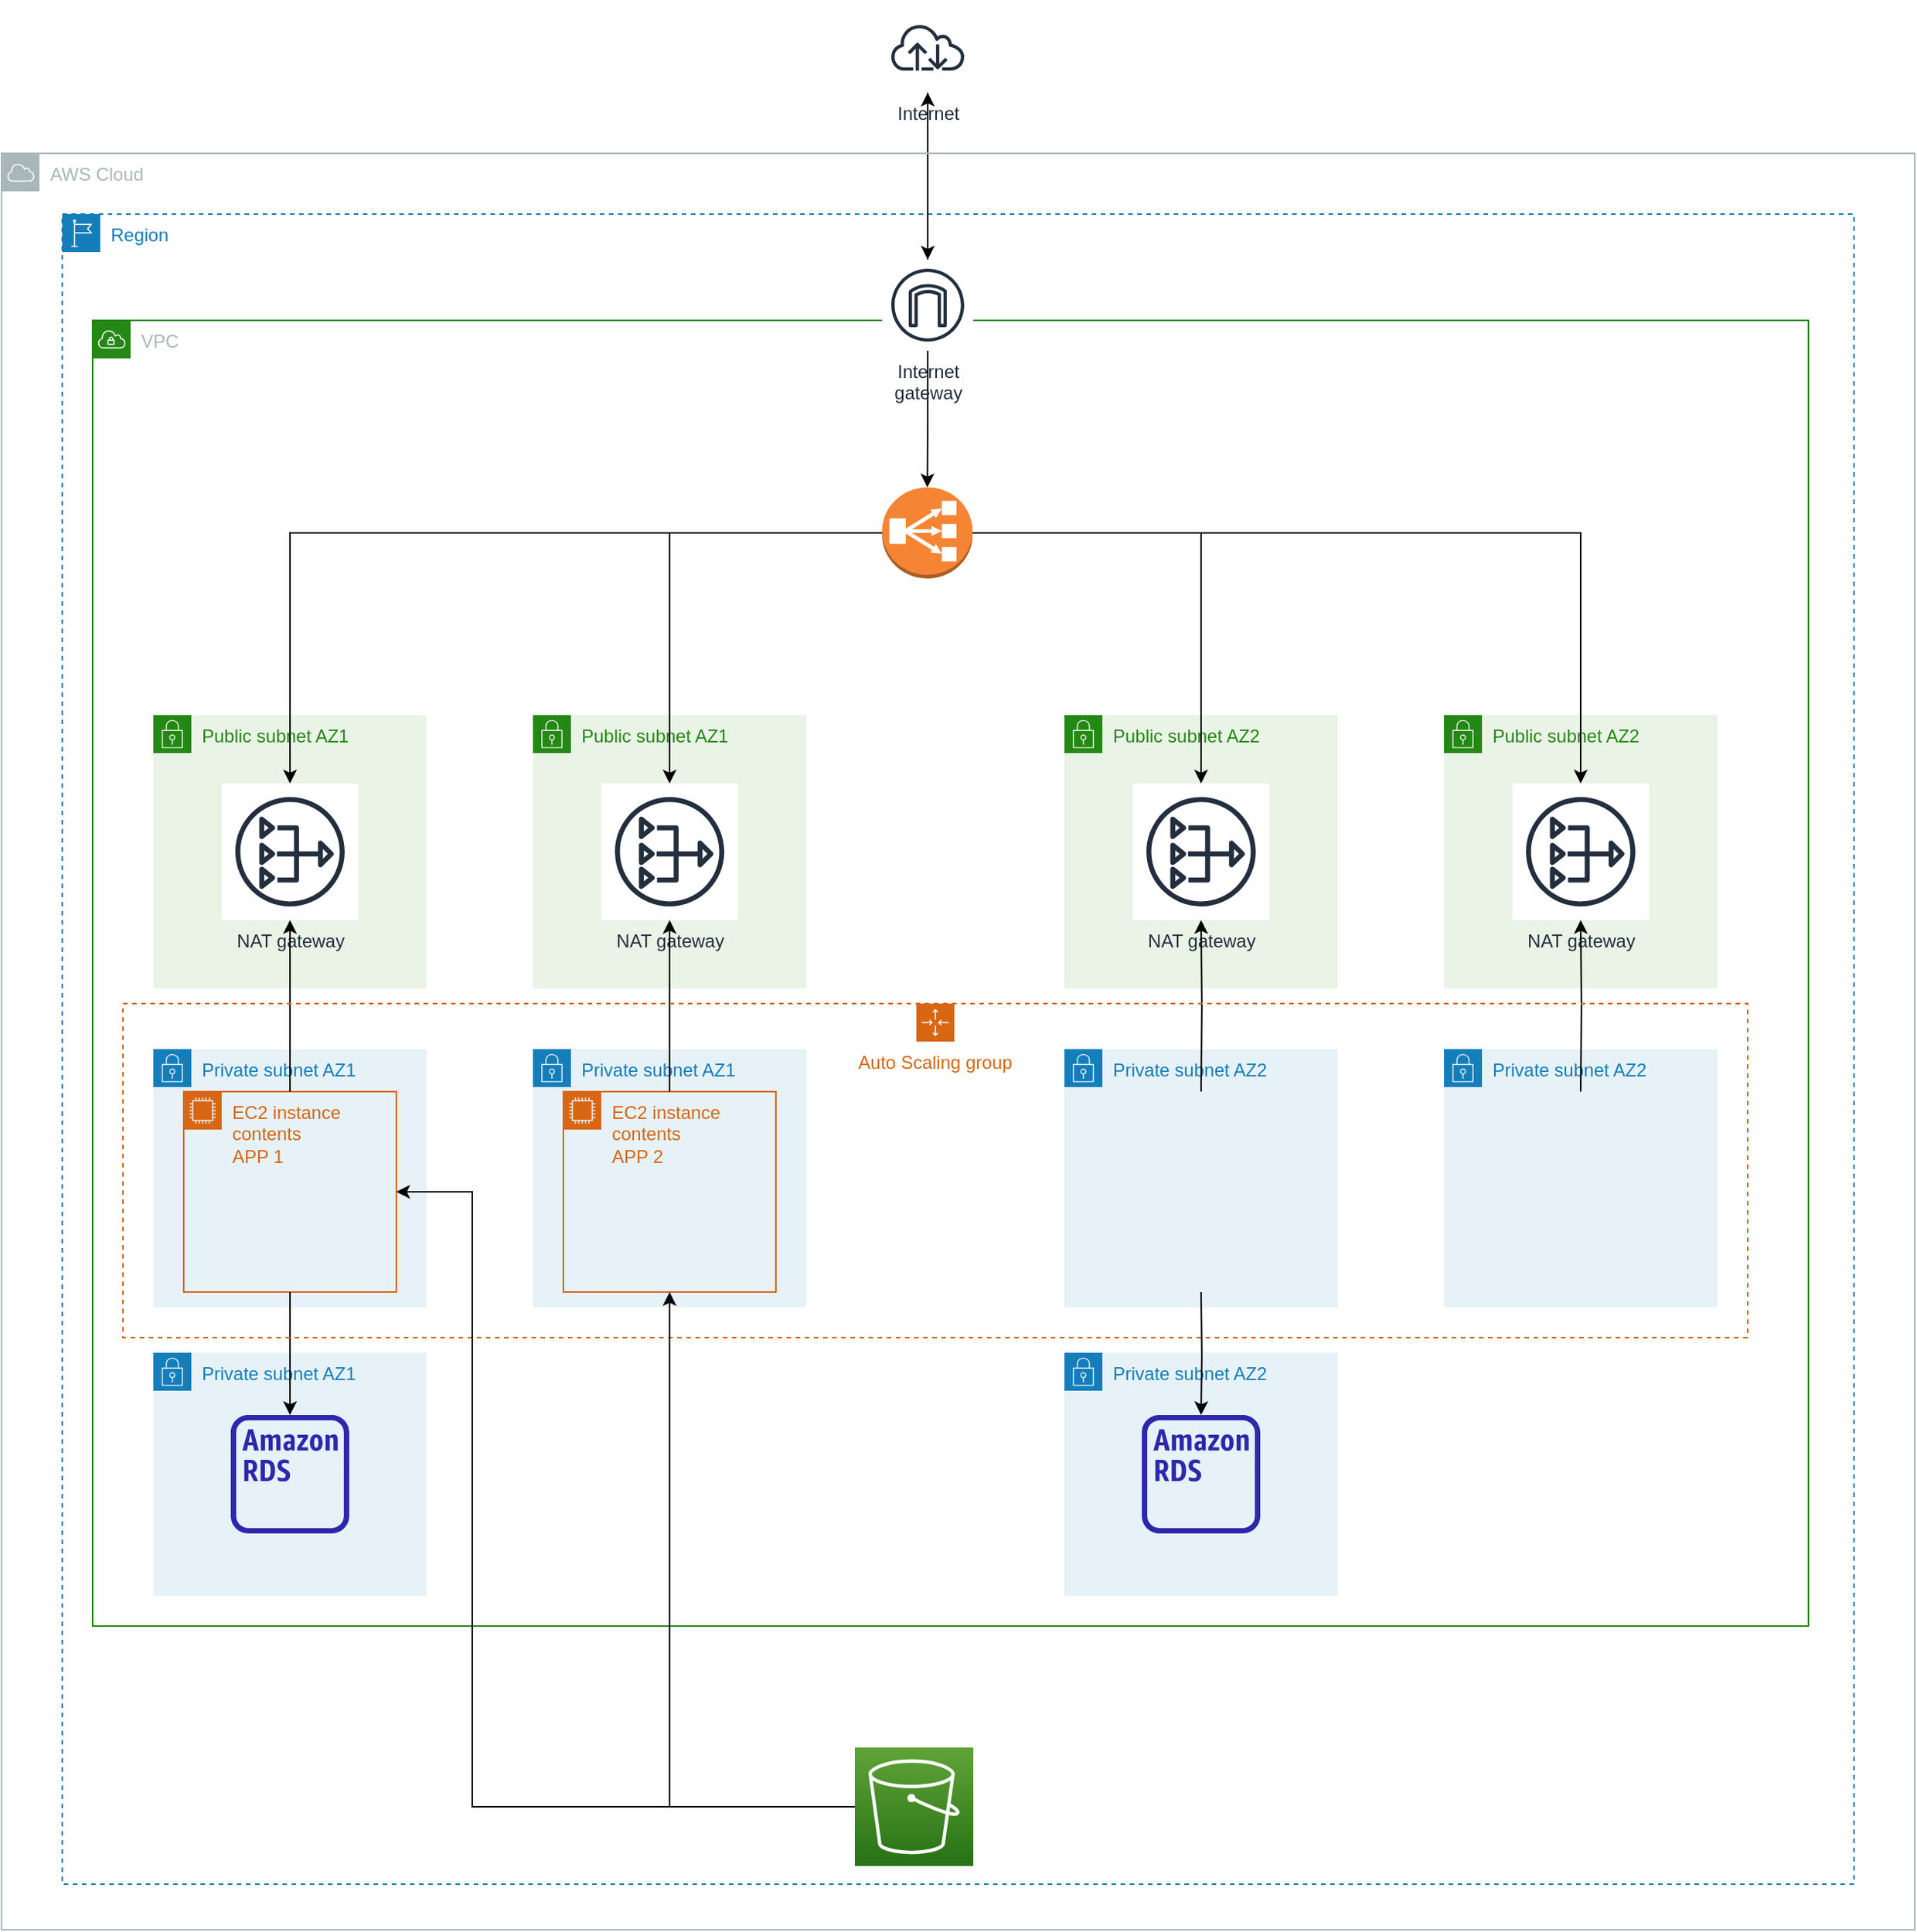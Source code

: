 <mxfile version="21.2.1" type="github">
  <diagram name="Page-1" id="FdOQBbUwAX1r84FCQm9W">
    <mxGraphModel dx="2212" dy="1866" grid="1" gridSize="10" guides="1" tooltips="1" connect="1" arrows="1" fold="1" page="1" pageScale="1" pageWidth="850" pageHeight="1100" math="0" shadow="0">
      <root>
        <mxCell id="0" />
        <mxCell id="1" parent="0" />
        <mxCell id="qebsEq_7ca0wQ7MxTER3-10" value="Region" style="points=[[0,0],[0.25,0],[0.5,0],[0.75,0],[1,0],[1,0.25],[1,0.5],[1,0.75],[1,1],[0.75,1],[0.5,1],[0.25,1],[0,1],[0,0.75],[0,0.5],[0,0.25]];outlineConnect=0;gradientColor=none;html=1;whiteSpace=wrap;fontSize=12;fontStyle=0;container=1;pointerEvents=0;collapsible=0;recursiveResize=0;shape=mxgraph.aws4.group;grIcon=mxgraph.aws4.group_region;strokeColor=#147EBA;fillColor=none;verticalAlign=top;align=left;spacingLeft=30;fontColor=#147EBA;dashed=1;" parent="1" vertex="1">
          <mxGeometry x="-730" y="-60" width="1180" height="1100" as="geometry" />
        </mxCell>
        <mxCell id="qebsEq_7ca0wQ7MxTER3-11" value="VPC" style="points=[[0,0],[0.25,0],[0.5,0],[0.75,0],[1,0],[1,0.25],[1,0.5],[1,0.75],[1,1],[0.75,1],[0.5,1],[0.25,1],[0,1],[0,0.75],[0,0.5],[0,0.25]];outlineConnect=0;gradientColor=none;html=1;whiteSpace=wrap;fontSize=12;fontStyle=0;container=1;pointerEvents=0;collapsible=0;recursiveResize=0;shape=mxgraph.aws4.group;grIcon=mxgraph.aws4.group_vpc;strokeColor=#248814;fillColor=none;verticalAlign=top;align=left;spacingLeft=30;fontColor=#AAB7B8;dashed=0;" parent="qebsEq_7ca0wQ7MxTER3-10" vertex="1">
          <mxGeometry x="20" y="70" width="1130" height="860" as="geometry" />
        </mxCell>
        <mxCell id="qebsEq_7ca0wQ7MxTER3-2" value="Private subnet AZ1" style="points=[[0,0],[0.25,0],[0.5,0],[0.75,0],[1,0],[1,0.25],[1,0.5],[1,0.75],[1,1],[0.75,1],[0.5,1],[0.25,1],[0,1],[0,0.75],[0,0.5],[0,0.25]];outlineConnect=0;gradientColor=none;html=1;whiteSpace=wrap;fontSize=12;fontStyle=0;container=1;pointerEvents=0;collapsible=0;recursiveResize=0;shape=mxgraph.aws4.group;grIcon=mxgraph.aws4.group_security_group;grStroke=0;strokeColor=#147EBA;fillColor=#E6F2F8;verticalAlign=top;align=left;spacingLeft=30;fontColor=#147EBA;dashed=0;" parent="qebsEq_7ca0wQ7MxTER3-11" vertex="1">
          <mxGeometry x="40" y="680" width="180" height="160" as="geometry" />
        </mxCell>
        <mxCell id="tAG9gb_CcZfoCZVC7N3f-12" value="" style="sketch=0;outlineConnect=0;fontColor=#232F3E;gradientColor=none;fillColor=#2E27AD;strokeColor=none;dashed=0;verticalLabelPosition=bottom;verticalAlign=top;align=center;html=1;fontSize=12;fontStyle=0;aspect=fixed;pointerEvents=1;shape=mxgraph.aws4.rds_instance_alt;" parent="qebsEq_7ca0wQ7MxTER3-2" vertex="1">
          <mxGeometry x="51" y="41" width="78" height="78" as="geometry" />
        </mxCell>
        <mxCell id="qebsEq_7ca0wQ7MxTER3-3" value="Public subnet AZ1 " style="points=[[0,0],[0.25,0],[0.5,0],[0.75,0],[1,0],[1,0.25],[1,0.5],[1,0.75],[1,1],[0.75,1],[0.5,1],[0.25,1],[0,1],[0,0.75],[0,0.5],[0,0.25]];outlineConnect=0;gradientColor=none;html=1;whiteSpace=wrap;fontSize=12;fontStyle=0;container=1;pointerEvents=0;collapsible=0;recursiveResize=0;shape=mxgraph.aws4.group;grIcon=mxgraph.aws4.group_security_group;grStroke=0;strokeColor=#248814;fillColor=#E9F3E6;verticalAlign=top;align=left;spacingLeft=30;fontColor=#248814;dashed=0;" parent="qebsEq_7ca0wQ7MxTER3-11" vertex="1">
          <mxGeometry x="40" y="260" width="180" height="180" as="geometry" />
        </mxCell>
        <mxCell id="tAG9gb_CcZfoCZVC7N3f-16" value="NAT gateway" style="sketch=0;outlineConnect=0;fontColor=#232F3E;gradientColor=none;strokeColor=#232F3E;fillColor=#ffffff;dashed=0;verticalLabelPosition=bottom;verticalAlign=top;align=center;html=1;fontSize=12;fontStyle=0;aspect=fixed;shape=mxgraph.aws4.resourceIcon;resIcon=mxgraph.aws4.nat_gateway;" parent="qebsEq_7ca0wQ7MxTER3-3" vertex="1">
          <mxGeometry x="45" y="45" width="90" height="90" as="geometry" />
        </mxCell>
        <mxCell id="tAG9gb_CcZfoCZVC7N3f-7" value="Private subnet AZ1" style="points=[[0,0],[0.25,0],[0.5,0],[0.75,0],[1,0],[1,0.25],[1,0.5],[1,0.75],[1,1],[0.75,1],[0.5,1],[0.25,1],[0,1],[0,0.75],[0,0.5],[0,0.25]];outlineConnect=0;gradientColor=none;html=1;whiteSpace=wrap;fontSize=12;fontStyle=0;container=1;pointerEvents=0;collapsible=0;recursiveResize=0;shape=mxgraph.aws4.group;grIcon=mxgraph.aws4.group_security_group;grStroke=0;strokeColor=#147EBA;fillColor=#E6F2F8;verticalAlign=top;align=left;spacingLeft=30;fontColor=#147EBA;dashed=0;" parent="qebsEq_7ca0wQ7MxTER3-11" vertex="1">
          <mxGeometry x="40" y="480" width="180" height="170" as="geometry" />
        </mxCell>
        <mxCell id="tAG9gb_CcZfoCZVC7N3f-11" value="EC2 instance contents&lt;br&gt;APP 1" style="points=[[0,0],[0.25,0],[0.5,0],[0.75,0],[1,0],[1,0.25],[1,0.5],[1,0.75],[1,1],[0.75,1],[0.5,1],[0.25,1],[0,1],[0,0.75],[0,0.5],[0,0.25]];outlineConnect=0;gradientColor=none;html=1;whiteSpace=wrap;fontSize=12;fontStyle=0;container=1;pointerEvents=0;collapsible=0;recursiveResize=0;shape=mxgraph.aws4.group;grIcon=mxgraph.aws4.group_ec2_instance_contents;strokeColor=#D86613;fillColor=none;verticalAlign=top;align=left;spacingLeft=30;fontColor=#D86613;dashed=0;" parent="tAG9gb_CcZfoCZVC7N3f-7" vertex="1">
          <mxGeometry x="20" y="28" width="140" height="132" as="geometry" />
        </mxCell>
        <mxCell id="tAG9gb_CcZfoCZVC7N3f-21" style="edgeStyle=orthogonalEdgeStyle;rounded=0;orthogonalLoop=1;jettySize=auto;html=1;" parent="qebsEq_7ca0wQ7MxTER3-11" source="tAG9gb_CcZfoCZVC7N3f-11" target="tAG9gb_CcZfoCZVC7N3f-16" edge="1">
          <mxGeometry relative="1" as="geometry" />
        </mxCell>
        <mxCell id="tAG9gb_CcZfoCZVC7N3f-22" style="edgeStyle=orthogonalEdgeStyle;rounded=0;orthogonalLoop=1;jettySize=auto;html=1;" parent="qebsEq_7ca0wQ7MxTER3-11" source="tAG9gb_CcZfoCZVC7N3f-11" target="tAG9gb_CcZfoCZVC7N3f-12" edge="1">
          <mxGeometry relative="1" as="geometry" />
        </mxCell>
        <mxCell id="BDYbH3sFZ06NgUa81qI3-5" value="Public subnet AZ1" style="points=[[0,0],[0.25,0],[0.5,0],[0.75,0],[1,0],[1,0.25],[1,0.5],[1,0.75],[1,1],[0.75,1],[0.5,1],[0.25,1],[0,1],[0,0.75],[0,0.5],[0,0.25]];outlineConnect=0;gradientColor=none;html=1;whiteSpace=wrap;fontSize=12;fontStyle=0;container=1;pointerEvents=0;collapsible=0;recursiveResize=0;shape=mxgraph.aws4.group;grIcon=mxgraph.aws4.group_security_group;grStroke=0;strokeColor=#248814;fillColor=#E9F3E6;verticalAlign=top;align=left;spacingLeft=30;fontColor=#248814;dashed=0;" parent="qebsEq_7ca0wQ7MxTER3-11" vertex="1">
          <mxGeometry x="290" y="260" width="180" height="180" as="geometry" />
        </mxCell>
        <mxCell id="BDYbH3sFZ06NgUa81qI3-6" value="NAT gateway" style="sketch=0;outlineConnect=0;fontColor=#232F3E;gradientColor=none;strokeColor=#232F3E;fillColor=#ffffff;dashed=0;verticalLabelPosition=bottom;verticalAlign=top;align=center;html=1;fontSize=12;fontStyle=0;aspect=fixed;shape=mxgraph.aws4.resourceIcon;resIcon=mxgraph.aws4.nat_gateway;" parent="BDYbH3sFZ06NgUa81qI3-5" vertex="1">
          <mxGeometry x="45" y="45" width="90" height="90" as="geometry" />
        </mxCell>
        <mxCell id="BDYbH3sFZ06NgUa81qI3-7" value="Private subnet AZ1" style="points=[[0,0],[0.25,0],[0.5,0],[0.75,0],[1,0],[1,0.25],[1,0.5],[1,0.75],[1,1],[0.75,1],[0.5,1],[0.25,1],[0,1],[0,0.75],[0,0.5],[0,0.25]];outlineConnect=0;gradientColor=none;html=1;whiteSpace=wrap;fontSize=12;fontStyle=0;container=1;pointerEvents=0;collapsible=0;recursiveResize=0;shape=mxgraph.aws4.group;grIcon=mxgraph.aws4.group_security_group;grStroke=0;strokeColor=#147EBA;fillColor=#E6F2F8;verticalAlign=top;align=left;spacingLeft=30;fontColor=#147EBA;dashed=0;" parent="qebsEq_7ca0wQ7MxTER3-11" vertex="1">
          <mxGeometry x="290" y="480" width="180" height="170" as="geometry" />
        </mxCell>
        <mxCell id="BDYbH3sFZ06NgUa81qI3-8" value="EC2 instance contents&lt;br&gt;APP 2" style="points=[[0,0],[0.25,0],[0.5,0],[0.75,0],[1,0],[1,0.25],[1,0.5],[1,0.75],[1,1],[0.75,1],[0.5,1],[0.25,1],[0,1],[0,0.75],[0,0.5],[0,0.25]];outlineConnect=0;gradientColor=none;html=1;whiteSpace=wrap;fontSize=12;fontStyle=0;container=1;pointerEvents=0;collapsible=0;recursiveResize=0;shape=mxgraph.aws4.group;grIcon=mxgraph.aws4.group_ec2_instance_contents;strokeColor=#D86613;fillColor=none;verticalAlign=top;align=left;spacingLeft=30;fontColor=#D86613;dashed=0;" parent="BDYbH3sFZ06NgUa81qI3-7" vertex="1">
          <mxGeometry x="20" y="28" width="140" height="132" as="geometry" />
        </mxCell>
        <mxCell id="BDYbH3sFZ06NgUa81qI3-9" style="edgeStyle=orthogonalEdgeStyle;rounded=0;orthogonalLoop=1;jettySize=auto;html=1;" parent="qebsEq_7ca0wQ7MxTER3-11" source="BDYbH3sFZ06NgUa81qI3-8" target="BDYbH3sFZ06NgUa81qI3-6" edge="1">
          <mxGeometry relative="1" as="geometry" />
        </mxCell>
        <mxCell id="BDYbH3sFZ06NgUa81qI3-11" value="Private subnet AZ2" style="points=[[0,0],[0.25,0],[0.5,0],[0.75,0],[1,0],[1,0.25],[1,0.5],[1,0.75],[1,1],[0.75,1],[0.5,1],[0.25,1],[0,1],[0,0.75],[0,0.5],[0,0.25]];outlineConnect=0;gradientColor=none;html=1;whiteSpace=wrap;fontSize=12;fontStyle=0;container=1;pointerEvents=0;collapsible=0;recursiveResize=0;shape=mxgraph.aws4.group;grIcon=mxgraph.aws4.group_security_group;grStroke=0;strokeColor=#147EBA;fillColor=#E6F2F8;verticalAlign=top;align=left;spacingLeft=30;fontColor=#147EBA;dashed=0;" parent="qebsEq_7ca0wQ7MxTER3-11" vertex="1">
          <mxGeometry x="640" y="680" width="180" height="160" as="geometry" />
        </mxCell>
        <mxCell id="BDYbH3sFZ06NgUa81qI3-12" value="" style="sketch=0;outlineConnect=0;fontColor=#232F3E;gradientColor=none;fillColor=#2E27AD;strokeColor=none;dashed=0;verticalLabelPosition=bottom;verticalAlign=top;align=center;html=1;fontSize=12;fontStyle=0;aspect=fixed;pointerEvents=1;shape=mxgraph.aws4.rds_instance_alt;" parent="BDYbH3sFZ06NgUa81qI3-11" vertex="1">
          <mxGeometry x="51" y="41" width="78" height="78" as="geometry" />
        </mxCell>
        <mxCell id="BDYbH3sFZ06NgUa81qI3-13" value="Public subnet AZ2" style="points=[[0,0],[0.25,0],[0.5,0],[0.75,0],[1,0],[1,0.25],[1,0.5],[1,0.75],[1,1],[0.75,1],[0.5,1],[0.25,1],[0,1],[0,0.75],[0,0.5],[0,0.25]];outlineConnect=0;gradientColor=none;html=1;whiteSpace=wrap;fontSize=12;fontStyle=0;container=1;pointerEvents=0;collapsible=0;recursiveResize=0;shape=mxgraph.aws4.group;grIcon=mxgraph.aws4.group_security_group;grStroke=0;strokeColor=#248814;fillColor=#E9F3E6;verticalAlign=top;align=left;spacingLeft=30;fontColor=#248814;dashed=0;" parent="qebsEq_7ca0wQ7MxTER3-11" vertex="1">
          <mxGeometry x="640" y="260" width="180" height="180" as="geometry" />
        </mxCell>
        <mxCell id="BDYbH3sFZ06NgUa81qI3-14" value="NAT gateway" style="sketch=0;outlineConnect=0;fontColor=#232F3E;gradientColor=none;strokeColor=#232F3E;fillColor=#ffffff;dashed=0;verticalLabelPosition=bottom;verticalAlign=top;align=center;html=1;fontSize=12;fontStyle=0;aspect=fixed;shape=mxgraph.aws4.resourceIcon;resIcon=mxgraph.aws4.nat_gateway;" parent="BDYbH3sFZ06NgUa81qI3-13" vertex="1">
          <mxGeometry x="45" y="45" width="90" height="90" as="geometry" />
        </mxCell>
        <mxCell id="BDYbH3sFZ06NgUa81qI3-15" value="Private subnet AZ2" style="points=[[0,0],[0.25,0],[0.5,0],[0.75,0],[1,0],[1,0.25],[1,0.5],[1,0.75],[1,1],[0.75,1],[0.5,1],[0.25,1],[0,1],[0,0.75],[0,0.5],[0,0.25]];outlineConnect=0;gradientColor=none;html=1;whiteSpace=wrap;fontSize=12;fontStyle=0;container=1;pointerEvents=0;collapsible=0;recursiveResize=0;shape=mxgraph.aws4.group;grIcon=mxgraph.aws4.group_security_group;grStroke=0;strokeColor=#147EBA;fillColor=#E6F2F8;verticalAlign=top;align=left;spacingLeft=30;fontColor=#147EBA;dashed=0;" parent="qebsEq_7ca0wQ7MxTER3-11" vertex="1">
          <mxGeometry x="640" y="480" width="180" height="170" as="geometry" />
        </mxCell>
        <mxCell id="BDYbH3sFZ06NgUa81qI3-17" style="edgeStyle=orthogonalEdgeStyle;rounded=0;orthogonalLoop=1;jettySize=auto;html=1;" parent="qebsEq_7ca0wQ7MxTER3-11" target="BDYbH3sFZ06NgUa81qI3-14" edge="1">
          <mxGeometry relative="1" as="geometry">
            <mxPoint x="730" y="508" as="sourcePoint" />
          </mxGeometry>
        </mxCell>
        <mxCell id="BDYbH3sFZ06NgUa81qI3-18" style="edgeStyle=orthogonalEdgeStyle;rounded=0;orthogonalLoop=1;jettySize=auto;html=1;" parent="qebsEq_7ca0wQ7MxTER3-11" target="BDYbH3sFZ06NgUa81qI3-12" edge="1">
          <mxGeometry relative="1" as="geometry">
            <mxPoint x="730" y="640" as="sourcePoint" />
          </mxGeometry>
        </mxCell>
        <mxCell id="BDYbH3sFZ06NgUa81qI3-19" value="Public subnet AZ2" style="points=[[0,0],[0.25,0],[0.5,0],[0.75,0],[1,0],[1,0.25],[1,0.5],[1,0.75],[1,1],[0.75,1],[0.5,1],[0.25,1],[0,1],[0,0.75],[0,0.5],[0,0.25]];outlineConnect=0;gradientColor=none;html=1;whiteSpace=wrap;fontSize=12;fontStyle=0;container=1;pointerEvents=0;collapsible=0;recursiveResize=0;shape=mxgraph.aws4.group;grIcon=mxgraph.aws4.group_security_group;grStroke=0;strokeColor=#248814;fillColor=#E9F3E6;verticalAlign=top;align=left;spacingLeft=30;fontColor=#248814;dashed=0;" parent="qebsEq_7ca0wQ7MxTER3-11" vertex="1">
          <mxGeometry x="890" y="260" width="180" height="180" as="geometry" />
        </mxCell>
        <mxCell id="BDYbH3sFZ06NgUa81qI3-20" value="NAT gateway" style="sketch=0;outlineConnect=0;fontColor=#232F3E;gradientColor=none;strokeColor=#232F3E;fillColor=#ffffff;dashed=0;verticalLabelPosition=bottom;verticalAlign=top;align=center;html=1;fontSize=12;fontStyle=0;aspect=fixed;shape=mxgraph.aws4.resourceIcon;resIcon=mxgraph.aws4.nat_gateway;" parent="BDYbH3sFZ06NgUa81qI3-19" vertex="1">
          <mxGeometry x="45" y="45" width="90" height="90" as="geometry" />
        </mxCell>
        <mxCell id="BDYbH3sFZ06NgUa81qI3-21" value="Private subnet AZ2" style="points=[[0,0],[0.25,0],[0.5,0],[0.75,0],[1,0],[1,0.25],[1,0.5],[1,0.75],[1,1],[0.75,1],[0.5,1],[0.25,1],[0,1],[0,0.75],[0,0.5],[0,0.25]];outlineConnect=0;gradientColor=none;html=1;whiteSpace=wrap;fontSize=12;fontStyle=0;container=1;pointerEvents=0;collapsible=0;recursiveResize=0;shape=mxgraph.aws4.group;grIcon=mxgraph.aws4.group_security_group;grStroke=0;strokeColor=#147EBA;fillColor=#E6F2F8;verticalAlign=top;align=left;spacingLeft=30;fontColor=#147EBA;dashed=0;" parent="qebsEq_7ca0wQ7MxTER3-11" vertex="1">
          <mxGeometry x="890" y="480" width="180" height="170" as="geometry" />
        </mxCell>
        <mxCell id="BDYbH3sFZ06NgUa81qI3-23" style="edgeStyle=orthogonalEdgeStyle;rounded=0;orthogonalLoop=1;jettySize=auto;html=1;" parent="qebsEq_7ca0wQ7MxTER3-11" target="BDYbH3sFZ06NgUa81qI3-20" edge="1">
          <mxGeometry relative="1" as="geometry">
            <mxPoint x="980" y="508" as="sourcePoint" />
          </mxGeometry>
        </mxCell>
        <mxCell id="BDYbH3sFZ06NgUa81qI3-25" value="Auto Scaling group" style="points=[[0,0],[0.25,0],[0.5,0],[0.75,0],[1,0],[1,0.25],[1,0.5],[1,0.75],[1,1],[0.75,1],[0.5,1],[0.25,1],[0,1],[0,0.75],[0,0.5],[0,0.25]];outlineConnect=0;gradientColor=none;html=1;whiteSpace=wrap;fontSize=12;fontStyle=0;container=1;pointerEvents=0;collapsible=0;recursiveResize=0;shape=mxgraph.aws4.groupCenter;grIcon=mxgraph.aws4.group_auto_scaling_group;grStroke=1;strokeColor=#D86613;fillColor=none;verticalAlign=top;align=center;fontColor=#D86613;dashed=1;spacingTop=25;" parent="qebsEq_7ca0wQ7MxTER3-11" vertex="1">
          <mxGeometry x="20" y="450" width="1070" height="220" as="geometry" />
        </mxCell>
        <mxCell id="LO5vGsZGaLwI5XMz-GE7-2" style="edgeStyle=orthogonalEdgeStyle;rounded=0;orthogonalLoop=1;jettySize=auto;html=1;" parent="qebsEq_7ca0wQ7MxTER3-11" source="BDYbH3sFZ06NgUa81qI3-26" target="BDYbH3sFZ06NgUa81qI3-6" edge="1">
          <mxGeometry relative="1" as="geometry" />
        </mxCell>
        <mxCell id="LO5vGsZGaLwI5XMz-GE7-3" style="edgeStyle=orthogonalEdgeStyle;rounded=0;orthogonalLoop=1;jettySize=auto;html=1;" parent="qebsEq_7ca0wQ7MxTER3-11" source="BDYbH3sFZ06NgUa81qI3-26" target="tAG9gb_CcZfoCZVC7N3f-16" edge="1">
          <mxGeometry relative="1" as="geometry" />
        </mxCell>
        <mxCell id="LO5vGsZGaLwI5XMz-GE7-4" style="edgeStyle=orthogonalEdgeStyle;rounded=0;orthogonalLoop=1;jettySize=auto;html=1;" parent="qebsEq_7ca0wQ7MxTER3-11" source="BDYbH3sFZ06NgUa81qI3-26" target="BDYbH3sFZ06NgUa81qI3-14" edge="1">
          <mxGeometry relative="1" as="geometry" />
        </mxCell>
        <mxCell id="LO5vGsZGaLwI5XMz-GE7-5" style="edgeStyle=orthogonalEdgeStyle;rounded=0;orthogonalLoop=1;jettySize=auto;html=1;" parent="qebsEq_7ca0wQ7MxTER3-11" source="BDYbH3sFZ06NgUa81qI3-26" target="BDYbH3sFZ06NgUa81qI3-20" edge="1">
          <mxGeometry relative="1" as="geometry" />
        </mxCell>
        <mxCell id="BDYbH3sFZ06NgUa81qI3-26" value="" style="outlineConnect=0;dashed=0;verticalLabelPosition=bottom;verticalAlign=top;align=center;html=1;shape=mxgraph.aws3.classic_load_balancer;fillColor=#F58534;gradientColor=none;" parent="qebsEq_7ca0wQ7MxTER3-11" vertex="1">
          <mxGeometry x="520" y="110" width="59.5" height="60" as="geometry" />
        </mxCell>
        <mxCell id="LO5vGsZGaLwI5XMz-GE7-1" style="edgeStyle=orthogonalEdgeStyle;rounded=0;orthogonalLoop=1;jettySize=auto;html=1;" parent="qebsEq_7ca0wQ7MxTER3-10" source="qebsEq_7ca0wQ7MxTER3-6" target="BDYbH3sFZ06NgUa81qI3-26" edge="1">
          <mxGeometry relative="1" as="geometry" />
        </mxCell>
        <mxCell id="qebsEq_7ca0wQ7MxTER3-6" value="Internet&#xa;gateway" style="sketch=0;outlineConnect=0;fontColor=#232F3E;gradientColor=none;strokeColor=#232F3E;fillColor=#ffffff;dashed=0;verticalLabelPosition=bottom;verticalAlign=top;align=center;html=1;fontSize=12;fontStyle=0;aspect=fixed;shape=mxgraph.aws4.resourceIcon;resIcon=mxgraph.aws4.internet_gateway;" parent="qebsEq_7ca0wQ7MxTER3-10" vertex="1">
          <mxGeometry x="540" y="30" width="60" height="60" as="geometry" />
        </mxCell>
        <mxCell id="LO5vGsZGaLwI5XMz-GE7-11" style="edgeStyle=orthogonalEdgeStyle;rounded=0;orthogonalLoop=1;jettySize=auto;html=1;entryX=1;entryY=0.5;entryDx=0;entryDy=0;" parent="qebsEq_7ca0wQ7MxTER3-10" source="LO5vGsZGaLwI5XMz-GE7-6" target="tAG9gb_CcZfoCZVC7N3f-11" edge="1">
          <mxGeometry relative="1" as="geometry">
            <Array as="points">
              <mxPoint x="270" y="1049" />
              <mxPoint x="270" y="644" />
            </Array>
          </mxGeometry>
        </mxCell>
        <mxCell id="LO5vGsZGaLwI5XMz-GE7-13" style="edgeStyle=orthogonalEdgeStyle;rounded=0;orthogonalLoop=1;jettySize=auto;html=1;entryX=0.5;entryY=1;entryDx=0;entryDy=0;" parent="qebsEq_7ca0wQ7MxTER3-10" source="LO5vGsZGaLwI5XMz-GE7-6" target="BDYbH3sFZ06NgUa81qI3-8" edge="1">
          <mxGeometry relative="1" as="geometry" />
        </mxCell>
        <mxCell id="LO5vGsZGaLwI5XMz-GE7-6" value="" style="sketch=0;points=[[0,0,0],[0.25,0,0],[0.5,0,0],[0.75,0,0],[1,0,0],[0,1,0],[0.25,1,0],[0.5,1,0],[0.75,1,0],[1,1,0],[0,0.25,0],[0,0.5,0],[0,0.75,0],[1,0.25,0],[1,0.5,0],[1,0.75,0]];outlineConnect=0;fontColor=#232F3E;gradientColor=#60A337;gradientDirection=north;fillColor=#277116;strokeColor=#ffffff;dashed=0;verticalLabelPosition=bottom;verticalAlign=top;align=center;html=1;fontSize=12;fontStyle=0;aspect=fixed;shape=mxgraph.aws4.resourceIcon;resIcon=mxgraph.aws4.s3;" parent="qebsEq_7ca0wQ7MxTER3-10" vertex="1">
          <mxGeometry x="522" y="1010" width="78" height="78" as="geometry" />
        </mxCell>
        <mxCell id="qebsEq_7ca0wQ7MxTER3-16" style="edgeStyle=orthogonalEdgeStyle;rounded=0;orthogonalLoop=1;jettySize=auto;html=1;" parent="1" source="qebsEq_7ca0wQ7MxTER3-7" target="qebsEq_7ca0wQ7MxTER3-6" edge="1">
          <mxGeometry relative="1" as="geometry" />
        </mxCell>
        <mxCell id="qebsEq_7ca0wQ7MxTER3-7" value="Internet" style="sketch=0;outlineConnect=0;fontColor=#232F3E;gradientColor=none;strokeColor=#232F3E;fillColor=#ffffff;dashed=0;verticalLabelPosition=bottom;verticalAlign=top;align=center;html=1;fontSize=12;fontStyle=0;aspect=fixed;shape=mxgraph.aws4.resourceIcon;resIcon=mxgraph.aws4.internet;" parent="1" vertex="1">
          <mxGeometry x="-190" y="-200" width="60" height="60" as="geometry" />
        </mxCell>
        <mxCell id="qebsEq_7ca0wQ7MxTER3-14" style="edgeStyle=orthogonalEdgeStyle;rounded=0;orthogonalLoop=1;jettySize=auto;html=1;" parent="1" source="qebsEq_7ca0wQ7MxTER3-6" target="qebsEq_7ca0wQ7MxTER3-7" edge="1">
          <mxGeometry relative="1" as="geometry" />
        </mxCell>
        <mxCell id="H8wVn6Yjubc_j4PDZe-I-1" value="AWS Cloud" style="sketch=0;outlineConnect=0;gradientColor=none;html=1;whiteSpace=wrap;fontSize=12;fontStyle=0;shape=mxgraph.aws4.group;grIcon=mxgraph.aws4.group_aws_cloud;strokeColor=#AAB7B8;fillColor=none;verticalAlign=top;align=left;spacingLeft=30;fontColor=#AAB7B8;dashed=0;" vertex="1" parent="1">
          <mxGeometry x="-770" y="-100" width="1260" height="1170" as="geometry" />
        </mxCell>
      </root>
    </mxGraphModel>
  </diagram>
</mxfile>
